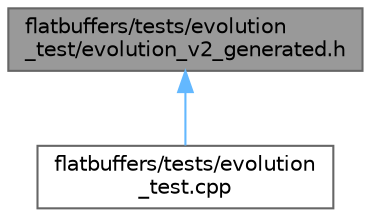 digraph "flatbuffers/tests/evolution_test/evolution_v2_generated.h"
{
 // LATEX_PDF_SIZE
  bgcolor="transparent";
  edge [fontname=Helvetica,fontsize=10,labelfontname=Helvetica,labelfontsize=10];
  node [fontname=Helvetica,fontsize=10,shape=box,height=0.2,width=0.4];
  Node1 [id="Node000001",label="flatbuffers/tests/evolution\l_test/evolution_v2_generated.h",height=0.2,width=0.4,color="gray40", fillcolor="grey60", style="filled", fontcolor="black",tooltip=" "];
  Node1 -> Node2 [id="edge2_Node000001_Node000002",dir="back",color="steelblue1",style="solid",tooltip=" "];
  Node2 [id="Node000002",label="flatbuffers/tests/evolution\l_test.cpp",height=0.2,width=0.4,color="grey40", fillcolor="white", style="filled",URL="$evolution__test_8cpp.html",tooltip=" "];
}
